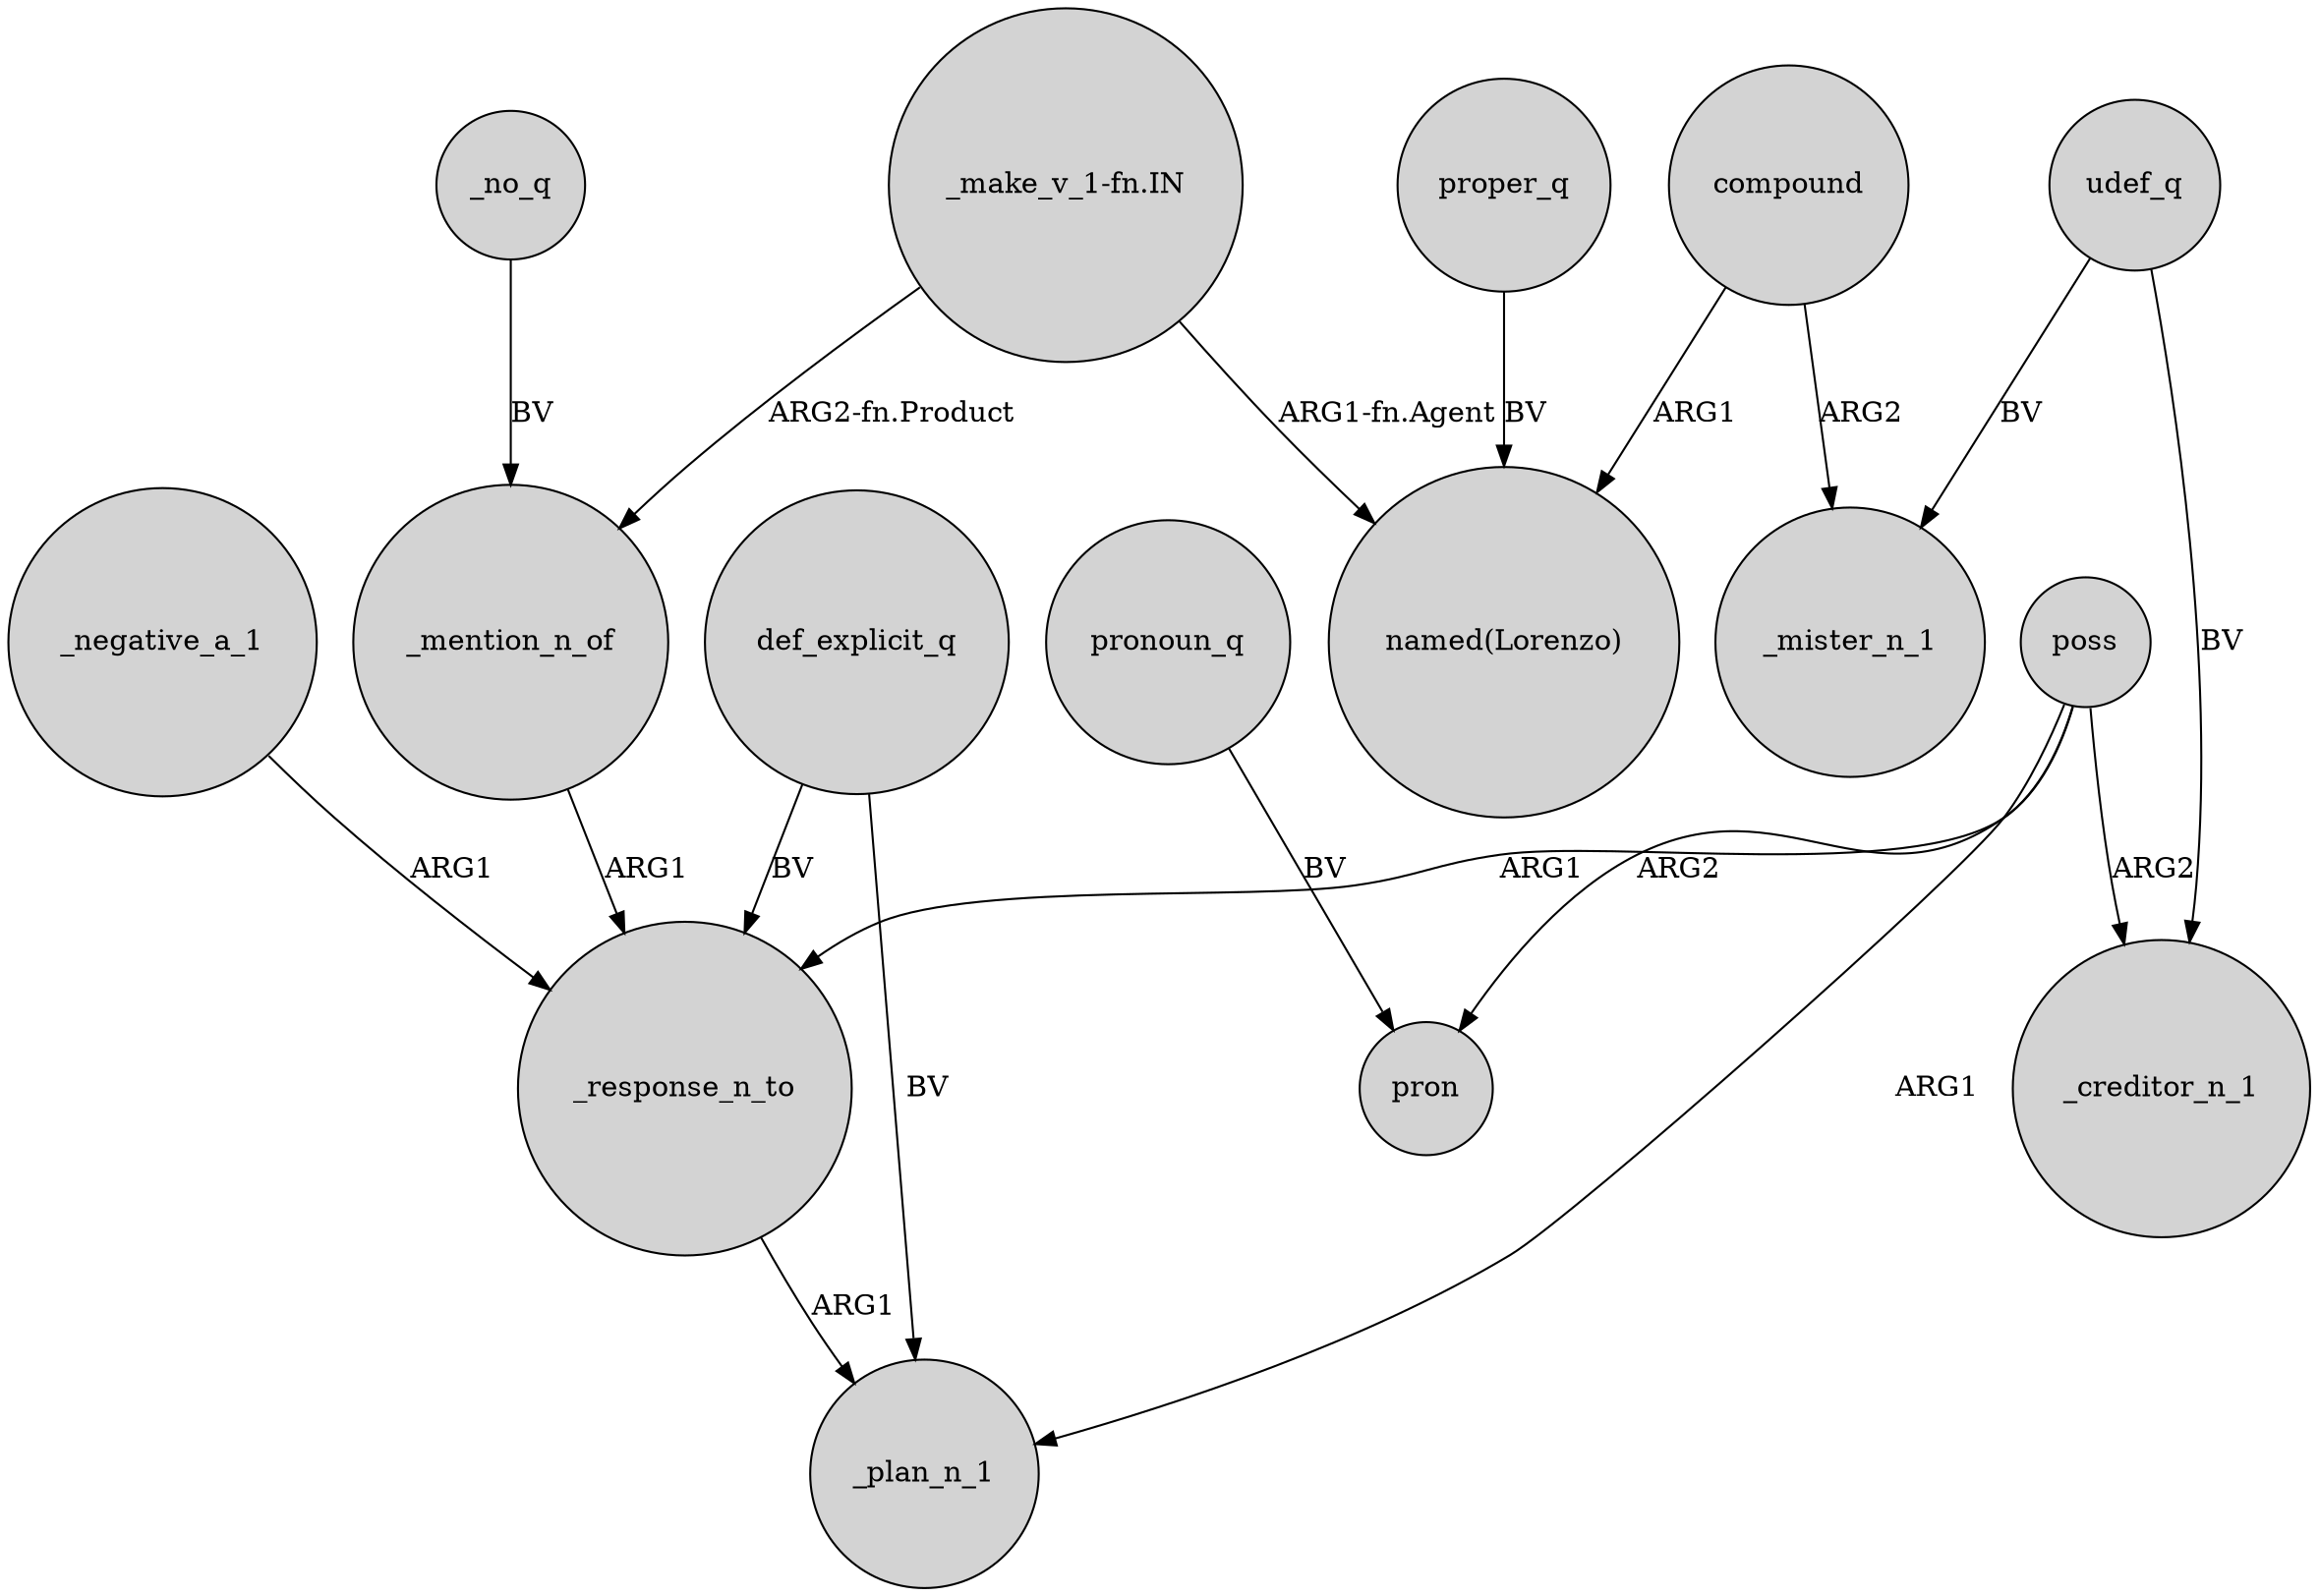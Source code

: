 digraph {
	node [shape=circle style=filled]
	poss -> _plan_n_1 [label=ARG1]
	udef_q -> _creditor_n_1 [label=BV]
	udef_q -> _mister_n_1 [label=BV]
	_negative_a_1 -> _response_n_to [label=ARG1]
	compound -> "named(Lorenzo)" [label=ARG1]
	def_explicit_q -> _response_n_to [label=BV]
	_mention_n_of -> _response_n_to [label=ARG1]
	poss -> _creditor_n_1 [label=ARG2]
	poss -> _response_n_to [label=ARG1]
	poss -> pron [label=ARG2]
	_no_q -> _mention_n_of [label=BV]
	pronoun_q -> pron [label=BV]
	"_make_v_1-fn.IN" -> "named(Lorenzo)" [label="ARG1-fn.Agent"]
	"_make_v_1-fn.IN" -> _mention_n_of [label="ARG2-fn.Product"]
	proper_q -> "named(Lorenzo)" [label=BV]
	_response_n_to -> _plan_n_1 [label=ARG1]
	compound -> _mister_n_1 [label=ARG2]
	def_explicit_q -> _plan_n_1 [label=BV]
}
